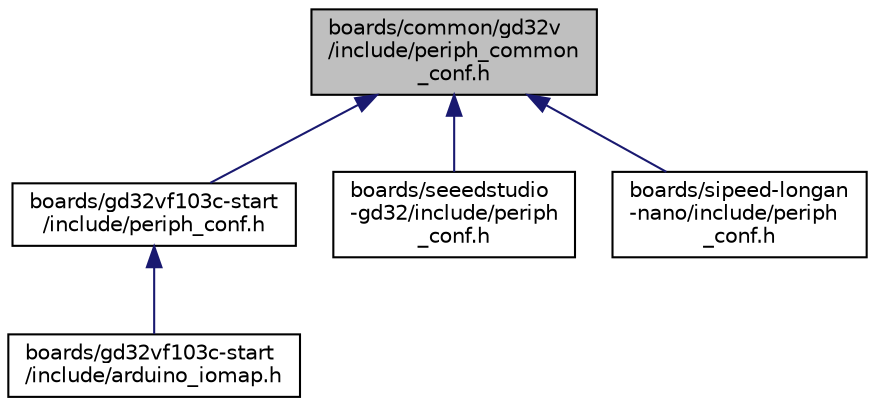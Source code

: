 digraph "boards/common/gd32v/include/periph_common_conf.h"
{
 // LATEX_PDF_SIZE
  edge [fontname="Helvetica",fontsize="10",labelfontname="Helvetica",labelfontsize="10"];
  node [fontname="Helvetica",fontsize="10",shape=record];
  Node1 [label="boards/common/gd32v\l/include/periph_common\l_conf.h",height=0.2,width=0.4,color="black", fillcolor="grey75", style="filled", fontcolor="black",tooltip="Common peripheral configuration for GD32VF103 boards."];
  Node1 -> Node2 [dir="back",color="midnightblue",fontsize="10",style="solid",fontname="Helvetica"];
  Node2 [label="boards/gd32vf103c-start\l/include/periph_conf.h",height=0.2,width=0.4,color="black", fillcolor="white", style="filled",URL="$boards_2gd32vf103c-start_2include_2periph__conf_8h.html",tooltip="Board specific definitions for the GD32VF103C-START board."];
  Node2 -> Node3 [dir="back",color="midnightblue",fontsize="10",style="solid",fontname="Helvetica"];
  Node3 [label="boards/gd32vf103c-start\l/include/arduino_iomap.h",height=0.2,width=0.4,color="black", fillcolor="white", style="filled",URL="$gd32vf103c-start_2include_2arduino__iomap_8h.html",tooltip="Mapping from MCU pins to Arduino pins."];
  Node1 -> Node4 [dir="back",color="midnightblue",fontsize="10",style="solid",fontname="Helvetica"];
  Node4 [label="boards/seeedstudio\l-gd32/include/periph\l_conf.h",height=0.2,width=0.4,color="black", fillcolor="white", style="filled",URL="$boards_2seeedstudio-gd32_2include_2periph__conf_8h.html",tooltip="Board specific definitions for the SeeedStudio GD32 RISC-V board."];
  Node1 -> Node5 [dir="back",color="midnightblue",fontsize="10",style="solid",fontname="Helvetica"];
  Node5 [label="boards/sipeed-longan\l-nano/include/periph\l_conf.h",height=0.2,width=0.4,color="black", fillcolor="white", style="filled",URL="$boards_2sipeed-longan-nano_2include_2periph__conf_8h.html",tooltip="Board specific definitions for the Sipeed Longan Nano board."];
}
